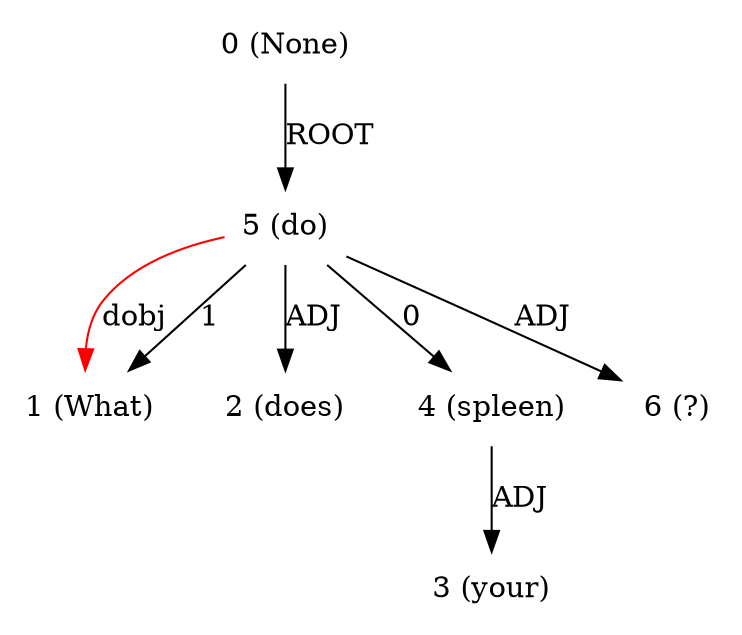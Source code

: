 digraph G{
edge [dir=forward]
node [shape=plaintext]

0 [label="0 (None)"]
0 -> 5 [label="ROOT"]
1 [label="1 (What)"]
5 -> 1 [label="dobj", color="red"]
2 [label="2 (does)"]
3 [label="3 (your)"]
4 [label="4 (spleen)"]
4 -> 3 [label="ADJ"]
5 [label="5 (do)"]
5 -> 1 [label="1"]
5 -> 4 [label="0"]
5 -> 2 [label="ADJ"]
5 -> 6 [label="ADJ"]
6 [label="6 (?)"]
}
